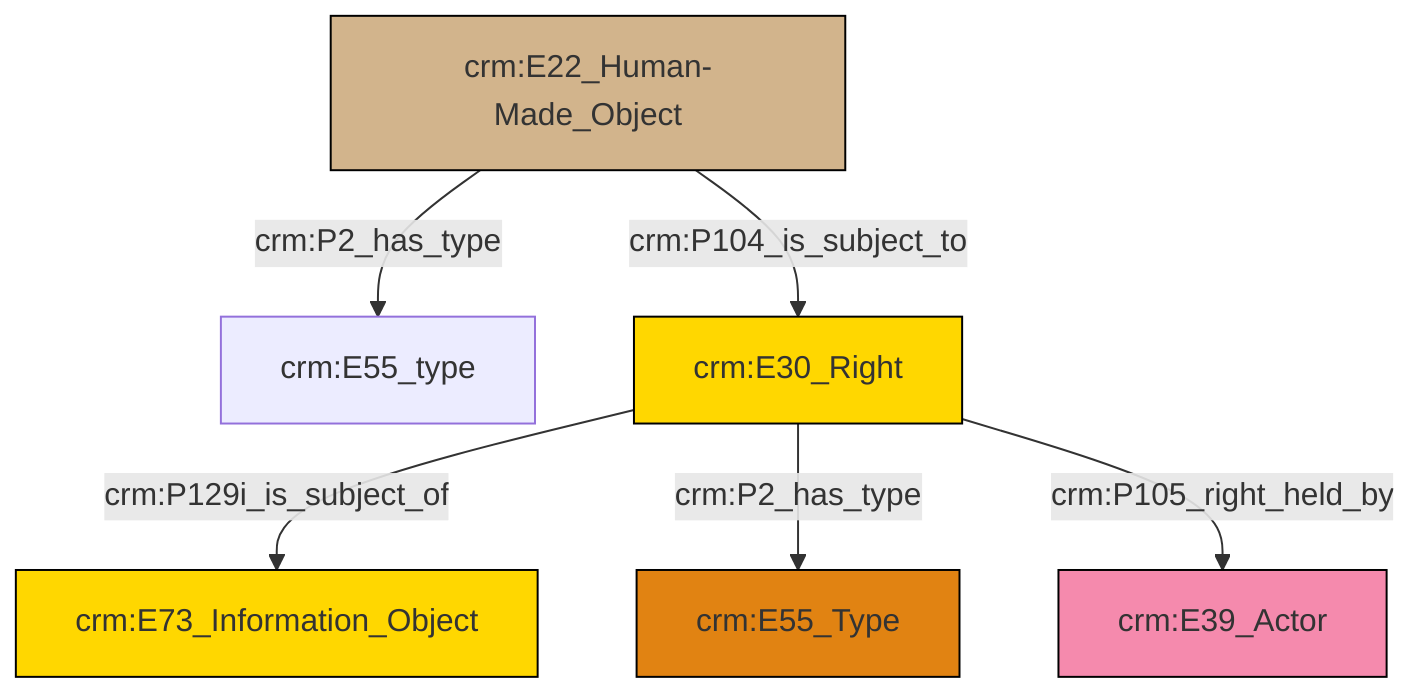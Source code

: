 graph TD
classDef Literal fill:#f2f2f2,stroke:#000000;
classDef CRM_Entity fill:#FFFFFF,stroke:#000000;
classDef Temporal_Entity fill:#00C9E6, stroke:#000000;
classDef Type fill:#E18312, stroke:#000000;
classDef Time-Span fill:#2C9C91, stroke:#000000;
classDef Appellation fill:#FFEB7F, stroke:#000000;
classDef Place fill:#008836, stroke:#000000;
classDef Persistent_Item fill:#B266B2, stroke:#000000;
classDef Conceptual_Object fill:#FFD700, stroke:#000000;
classDef Physical_Thing fill:#D2B48C, stroke:#000000;
classDef Actor fill:#f58aad, stroke:#000000;
classDef PC_Classes fill:#4ce600, stroke:#000000;
classDef Multi fill:#cccccc,stroke:#000000;

0["crm:E22_Human-Made_Object"]:::Physical_Thing -->|crm:P2_has_type| 1["crm:E55_type"]:::Default
2["crm:E30_Right"]:::Conceptual_Object -->|crm:P129i_is_subject_of| 3["crm:E73_Information_Object"]:::Conceptual_Object
2["crm:E30_Right"]:::Conceptual_Object -->|crm:P2_has_type| 5["crm:E55_Type"]:::Type
0["crm:E22_Human-Made_Object"]:::Physical_Thing -->|crm:P104_is_subject_to| 2["crm:E30_Right"]:::Conceptual_Object
2["crm:E30_Right"]:::Conceptual_Object -->|crm:P105_right_held_by| 9["crm:E39_Actor"]:::Actor